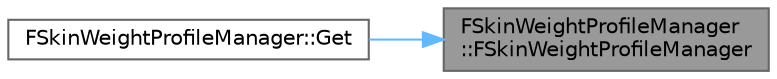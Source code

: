 digraph "FSkinWeightProfileManager::FSkinWeightProfileManager"
{
 // INTERACTIVE_SVG=YES
 // LATEX_PDF_SIZE
  bgcolor="transparent";
  edge [fontname=Helvetica,fontsize=10,labelfontname=Helvetica,labelfontsize=10];
  node [fontname=Helvetica,fontsize=10,shape=box,height=0.2,width=0.4];
  rankdir="RL";
  Node1 [id="Node000001",label="FSkinWeightProfileManager\l::FSkinWeightProfileManager",height=0.2,width=0.4,color="gray40", fillcolor="grey60", style="filled", fontcolor="black",tooltip=" "];
  Node1 -> Node2 [id="edge1_Node000001_Node000002",dir="back",color="steelblue1",style="solid",tooltip=" "];
  Node2 [id="Node000002",label="FSkinWeightProfileManager::Get",height=0.2,width=0.4,color="grey40", fillcolor="white", style="filled",URL="$d6/d03/classFSkinWeightProfileManager.html#a9c592932b5cdd0df8438ca09a4abe9f8",tooltip=" "];
}
